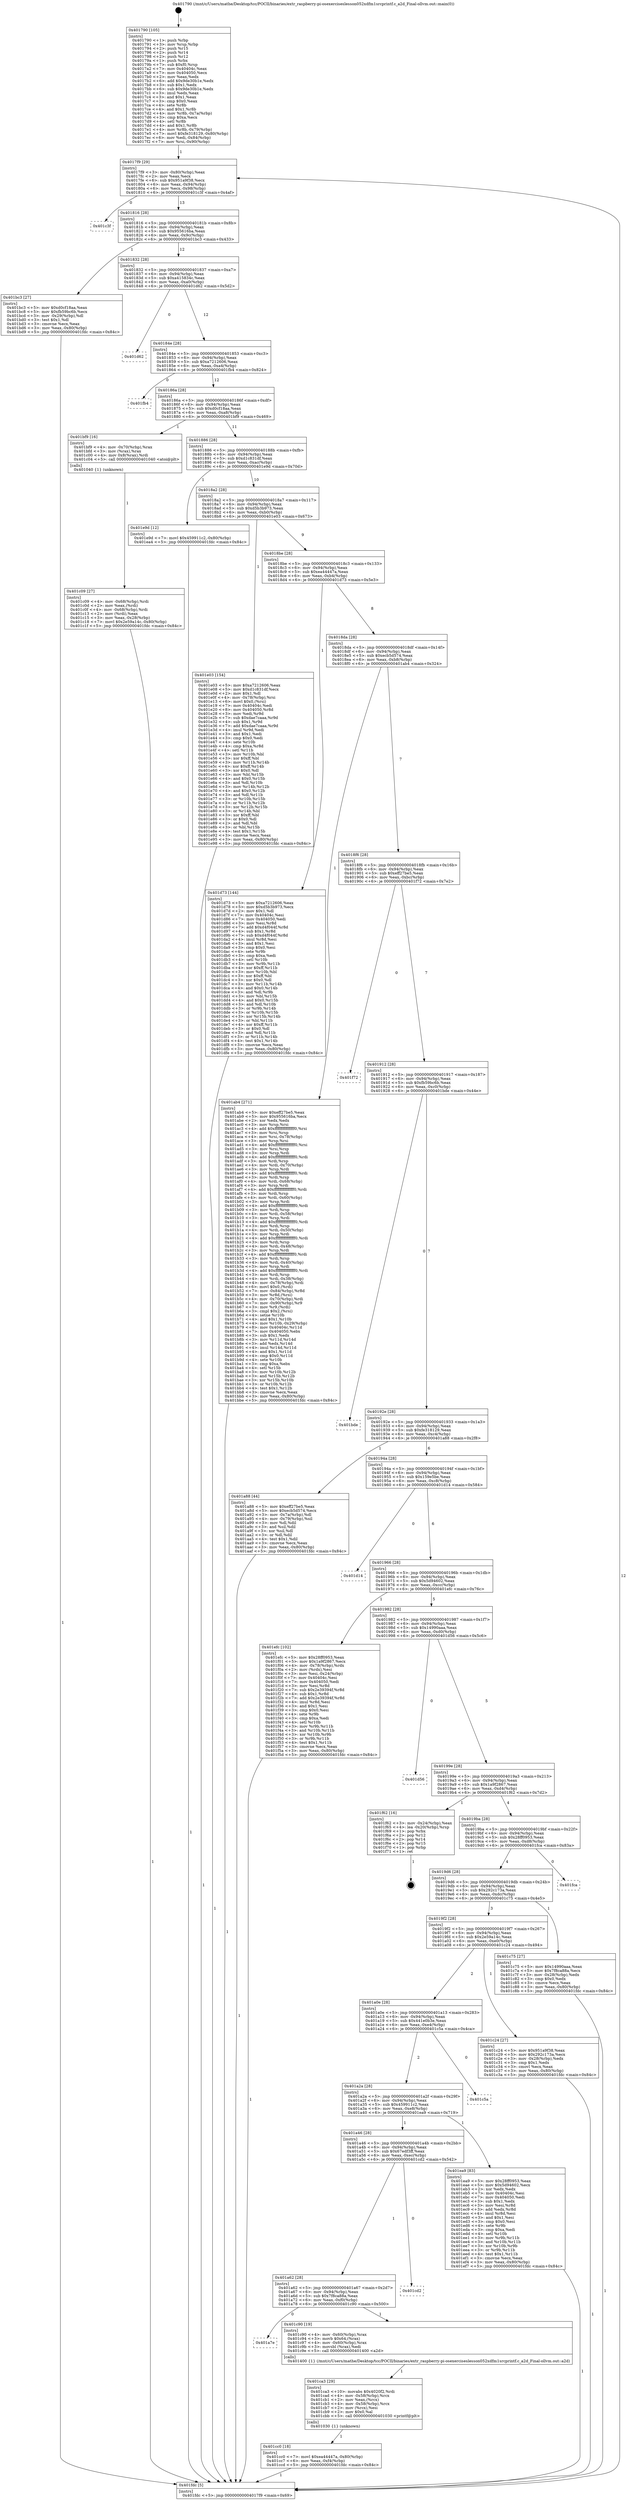 digraph "0x401790" {
  label = "0x401790 (/mnt/c/Users/mathe/Desktop/tcc/POCII/binaries/extr_raspberry-pi-osexerciseslesson052xdfm1srcprintf.c_a2d_Final-ollvm.out::main(0))"
  labelloc = "t"
  node[shape=record]

  Entry [label="",width=0.3,height=0.3,shape=circle,fillcolor=black,style=filled]
  "0x4017f9" [label="{
     0x4017f9 [29]\l
     | [instrs]\l
     &nbsp;&nbsp;0x4017f9 \<+3\>: mov -0x80(%rbp),%eax\l
     &nbsp;&nbsp;0x4017fc \<+2\>: mov %eax,%ecx\l
     &nbsp;&nbsp;0x4017fe \<+6\>: sub $0x951a9f38,%ecx\l
     &nbsp;&nbsp;0x401804 \<+6\>: mov %eax,-0x94(%rbp)\l
     &nbsp;&nbsp;0x40180a \<+6\>: mov %ecx,-0x98(%rbp)\l
     &nbsp;&nbsp;0x401810 \<+6\>: je 0000000000401c3f \<main+0x4af\>\l
  }"]
  "0x401c3f" [label="{
     0x401c3f\l
  }", style=dashed]
  "0x401816" [label="{
     0x401816 [28]\l
     | [instrs]\l
     &nbsp;&nbsp;0x401816 \<+5\>: jmp 000000000040181b \<main+0x8b\>\l
     &nbsp;&nbsp;0x40181b \<+6\>: mov -0x94(%rbp),%eax\l
     &nbsp;&nbsp;0x401821 \<+5\>: sub $0x955616ba,%eax\l
     &nbsp;&nbsp;0x401826 \<+6\>: mov %eax,-0x9c(%rbp)\l
     &nbsp;&nbsp;0x40182c \<+6\>: je 0000000000401bc3 \<main+0x433\>\l
  }"]
  Exit [label="",width=0.3,height=0.3,shape=circle,fillcolor=black,style=filled,peripheries=2]
  "0x401bc3" [label="{
     0x401bc3 [27]\l
     | [instrs]\l
     &nbsp;&nbsp;0x401bc3 \<+5\>: mov $0xd0cf18aa,%eax\l
     &nbsp;&nbsp;0x401bc8 \<+5\>: mov $0xfb59bc6b,%ecx\l
     &nbsp;&nbsp;0x401bcd \<+3\>: mov -0x29(%rbp),%dl\l
     &nbsp;&nbsp;0x401bd0 \<+3\>: test $0x1,%dl\l
     &nbsp;&nbsp;0x401bd3 \<+3\>: cmovne %ecx,%eax\l
     &nbsp;&nbsp;0x401bd6 \<+3\>: mov %eax,-0x80(%rbp)\l
     &nbsp;&nbsp;0x401bd9 \<+5\>: jmp 0000000000401fdc \<main+0x84c\>\l
  }"]
  "0x401832" [label="{
     0x401832 [28]\l
     | [instrs]\l
     &nbsp;&nbsp;0x401832 \<+5\>: jmp 0000000000401837 \<main+0xa7\>\l
     &nbsp;&nbsp;0x401837 \<+6\>: mov -0x94(%rbp),%eax\l
     &nbsp;&nbsp;0x40183d \<+5\>: sub $0xa415834c,%eax\l
     &nbsp;&nbsp;0x401842 \<+6\>: mov %eax,-0xa0(%rbp)\l
     &nbsp;&nbsp;0x401848 \<+6\>: je 0000000000401d62 \<main+0x5d2\>\l
  }"]
  "0x401cc0" [label="{
     0x401cc0 [18]\l
     | [instrs]\l
     &nbsp;&nbsp;0x401cc0 \<+7\>: movl $0xea44447a,-0x80(%rbp)\l
     &nbsp;&nbsp;0x401cc7 \<+6\>: mov %eax,-0xf4(%rbp)\l
     &nbsp;&nbsp;0x401ccd \<+5\>: jmp 0000000000401fdc \<main+0x84c\>\l
  }"]
  "0x401d62" [label="{
     0x401d62\l
  }", style=dashed]
  "0x40184e" [label="{
     0x40184e [28]\l
     | [instrs]\l
     &nbsp;&nbsp;0x40184e \<+5\>: jmp 0000000000401853 \<main+0xc3\>\l
     &nbsp;&nbsp;0x401853 \<+6\>: mov -0x94(%rbp),%eax\l
     &nbsp;&nbsp;0x401859 \<+5\>: sub $0xa7212606,%eax\l
     &nbsp;&nbsp;0x40185e \<+6\>: mov %eax,-0xa4(%rbp)\l
     &nbsp;&nbsp;0x401864 \<+6\>: je 0000000000401fb4 \<main+0x824\>\l
  }"]
  "0x401ca3" [label="{
     0x401ca3 [29]\l
     | [instrs]\l
     &nbsp;&nbsp;0x401ca3 \<+10\>: movabs $0x4020f2,%rdi\l
     &nbsp;&nbsp;0x401cad \<+4\>: mov -0x58(%rbp),%rcx\l
     &nbsp;&nbsp;0x401cb1 \<+2\>: mov %eax,(%rcx)\l
     &nbsp;&nbsp;0x401cb3 \<+4\>: mov -0x58(%rbp),%rcx\l
     &nbsp;&nbsp;0x401cb7 \<+2\>: mov (%rcx),%esi\l
     &nbsp;&nbsp;0x401cb9 \<+2\>: mov $0x0,%al\l
     &nbsp;&nbsp;0x401cbb \<+5\>: call 0000000000401030 \<printf@plt\>\l
     | [calls]\l
     &nbsp;&nbsp;0x401030 \{1\} (unknown)\l
  }"]
  "0x401fb4" [label="{
     0x401fb4\l
  }", style=dashed]
  "0x40186a" [label="{
     0x40186a [28]\l
     | [instrs]\l
     &nbsp;&nbsp;0x40186a \<+5\>: jmp 000000000040186f \<main+0xdf\>\l
     &nbsp;&nbsp;0x40186f \<+6\>: mov -0x94(%rbp),%eax\l
     &nbsp;&nbsp;0x401875 \<+5\>: sub $0xd0cf18aa,%eax\l
     &nbsp;&nbsp;0x40187a \<+6\>: mov %eax,-0xa8(%rbp)\l
     &nbsp;&nbsp;0x401880 \<+6\>: je 0000000000401bf9 \<main+0x469\>\l
  }"]
  "0x401a7e" [label="{
     0x401a7e\l
  }", style=dashed]
  "0x401bf9" [label="{
     0x401bf9 [16]\l
     | [instrs]\l
     &nbsp;&nbsp;0x401bf9 \<+4\>: mov -0x70(%rbp),%rax\l
     &nbsp;&nbsp;0x401bfd \<+3\>: mov (%rax),%rax\l
     &nbsp;&nbsp;0x401c00 \<+4\>: mov 0x8(%rax),%rdi\l
     &nbsp;&nbsp;0x401c04 \<+5\>: call 0000000000401040 \<atoi@plt\>\l
     | [calls]\l
     &nbsp;&nbsp;0x401040 \{1\} (unknown)\l
  }"]
  "0x401886" [label="{
     0x401886 [28]\l
     | [instrs]\l
     &nbsp;&nbsp;0x401886 \<+5\>: jmp 000000000040188b \<main+0xfb\>\l
     &nbsp;&nbsp;0x40188b \<+6\>: mov -0x94(%rbp),%eax\l
     &nbsp;&nbsp;0x401891 \<+5\>: sub $0xd1c831df,%eax\l
     &nbsp;&nbsp;0x401896 \<+6\>: mov %eax,-0xac(%rbp)\l
     &nbsp;&nbsp;0x40189c \<+6\>: je 0000000000401e9d \<main+0x70d\>\l
  }"]
  "0x401c90" [label="{
     0x401c90 [19]\l
     | [instrs]\l
     &nbsp;&nbsp;0x401c90 \<+4\>: mov -0x60(%rbp),%rax\l
     &nbsp;&nbsp;0x401c94 \<+3\>: movb $0x64,(%rax)\l
     &nbsp;&nbsp;0x401c97 \<+4\>: mov -0x60(%rbp),%rax\l
     &nbsp;&nbsp;0x401c9b \<+3\>: movsbl (%rax),%edi\l
     &nbsp;&nbsp;0x401c9e \<+5\>: call 0000000000401400 \<a2d\>\l
     | [calls]\l
     &nbsp;&nbsp;0x401400 \{1\} (/mnt/c/Users/mathe/Desktop/tcc/POCII/binaries/extr_raspberry-pi-osexerciseslesson052xdfm1srcprintf.c_a2d_Final-ollvm.out::a2d)\l
  }"]
  "0x401e9d" [label="{
     0x401e9d [12]\l
     | [instrs]\l
     &nbsp;&nbsp;0x401e9d \<+7\>: movl $0x459911c2,-0x80(%rbp)\l
     &nbsp;&nbsp;0x401ea4 \<+5\>: jmp 0000000000401fdc \<main+0x84c\>\l
  }"]
  "0x4018a2" [label="{
     0x4018a2 [28]\l
     | [instrs]\l
     &nbsp;&nbsp;0x4018a2 \<+5\>: jmp 00000000004018a7 \<main+0x117\>\l
     &nbsp;&nbsp;0x4018a7 \<+6\>: mov -0x94(%rbp),%eax\l
     &nbsp;&nbsp;0x4018ad \<+5\>: sub $0xd5b3b973,%eax\l
     &nbsp;&nbsp;0x4018b2 \<+6\>: mov %eax,-0xb0(%rbp)\l
     &nbsp;&nbsp;0x4018b8 \<+6\>: je 0000000000401e03 \<main+0x673\>\l
  }"]
  "0x401a62" [label="{
     0x401a62 [28]\l
     | [instrs]\l
     &nbsp;&nbsp;0x401a62 \<+5\>: jmp 0000000000401a67 \<main+0x2d7\>\l
     &nbsp;&nbsp;0x401a67 \<+6\>: mov -0x94(%rbp),%eax\l
     &nbsp;&nbsp;0x401a6d \<+5\>: sub $0x7f8ca88a,%eax\l
     &nbsp;&nbsp;0x401a72 \<+6\>: mov %eax,-0xf0(%rbp)\l
     &nbsp;&nbsp;0x401a78 \<+6\>: je 0000000000401c90 \<main+0x500\>\l
  }"]
  "0x401e03" [label="{
     0x401e03 [154]\l
     | [instrs]\l
     &nbsp;&nbsp;0x401e03 \<+5\>: mov $0xa7212606,%eax\l
     &nbsp;&nbsp;0x401e08 \<+5\>: mov $0xd1c831df,%ecx\l
     &nbsp;&nbsp;0x401e0d \<+2\>: mov $0x1,%dl\l
     &nbsp;&nbsp;0x401e0f \<+4\>: mov -0x78(%rbp),%rsi\l
     &nbsp;&nbsp;0x401e13 \<+6\>: movl $0x0,(%rsi)\l
     &nbsp;&nbsp;0x401e19 \<+7\>: mov 0x40404c,%edi\l
     &nbsp;&nbsp;0x401e20 \<+8\>: mov 0x404050,%r8d\l
     &nbsp;&nbsp;0x401e28 \<+3\>: mov %edi,%r9d\l
     &nbsp;&nbsp;0x401e2b \<+7\>: sub $0xdae7caaa,%r9d\l
     &nbsp;&nbsp;0x401e32 \<+4\>: sub $0x1,%r9d\l
     &nbsp;&nbsp;0x401e36 \<+7\>: add $0xdae7caaa,%r9d\l
     &nbsp;&nbsp;0x401e3d \<+4\>: imul %r9d,%edi\l
     &nbsp;&nbsp;0x401e41 \<+3\>: and $0x1,%edi\l
     &nbsp;&nbsp;0x401e44 \<+3\>: cmp $0x0,%edi\l
     &nbsp;&nbsp;0x401e47 \<+4\>: sete %r10b\l
     &nbsp;&nbsp;0x401e4b \<+4\>: cmp $0xa,%r8d\l
     &nbsp;&nbsp;0x401e4f \<+4\>: setl %r11b\l
     &nbsp;&nbsp;0x401e53 \<+3\>: mov %r10b,%bl\l
     &nbsp;&nbsp;0x401e56 \<+3\>: xor $0xff,%bl\l
     &nbsp;&nbsp;0x401e59 \<+3\>: mov %r11b,%r14b\l
     &nbsp;&nbsp;0x401e5c \<+4\>: xor $0xff,%r14b\l
     &nbsp;&nbsp;0x401e60 \<+3\>: xor $0x0,%dl\l
     &nbsp;&nbsp;0x401e63 \<+3\>: mov %bl,%r15b\l
     &nbsp;&nbsp;0x401e66 \<+4\>: and $0x0,%r15b\l
     &nbsp;&nbsp;0x401e6a \<+3\>: and %dl,%r10b\l
     &nbsp;&nbsp;0x401e6d \<+3\>: mov %r14b,%r12b\l
     &nbsp;&nbsp;0x401e70 \<+4\>: and $0x0,%r12b\l
     &nbsp;&nbsp;0x401e74 \<+3\>: and %dl,%r11b\l
     &nbsp;&nbsp;0x401e77 \<+3\>: or %r10b,%r15b\l
     &nbsp;&nbsp;0x401e7a \<+3\>: or %r11b,%r12b\l
     &nbsp;&nbsp;0x401e7d \<+3\>: xor %r12b,%r15b\l
     &nbsp;&nbsp;0x401e80 \<+3\>: or %r14b,%bl\l
     &nbsp;&nbsp;0x401e83 \<+3\>: xor $0xff,%bl\l
     &nbsp;&nbsp;0x401e86 \<+3\>: or $0x0,%dl\l
     &nbsp;&nbsp;0x401e89 \<+2\>: and %dl,%bl\l
     &nbsp;&nbsp;0x401e8b \<+3\>: or %bl,%r15b\l
     &nbsp;&nbsp;0x401e8e \<+4\>: test $0x1,%r15b\l
     &nbsp;&nbsp;0x401e92 \<+3\>: cmovne %ecx,%eax\l
     &nbsp;&nbsp;0x401e95 \<+3\>: mov %eax,-0x80(%rbp)\l
     &nbsp;&nbsp;0x401e98 \<+5\>: jmp 0000000000401fdc \<main+0x84c\>\l
  }"]
  "0x4018be" [label="{
     0x4018be [28]\l
     | [instrs]\l
     &nbsp;&nbsp;0x4018be \<+5\>: jmp 00000000004018c3 \<main+0x133\>\l
     &nbsp;&nbsp;0x4018c3 \<+6\>: mov -0x94(%rbp),%eax\l
     &nbsp;&nbsp;0x4018c9 \<+5\>: sub $0xea44447a,%eax\l
     &nbsp;&nbsp;0x4018ce \<+6\>: mov %eax,-0xb4(%rbp)\l
     &nbsp;&nbsp;0x4018d4 \<+6\>: je 0000000000401d73 \<main+0x5e3\>\l
  }"]
  "0x401cd2" [label="{
     0x401cd2\l
  }", style=dashed]
  "0x401d73" [label="{
     0x401d73 [144]\l
     | [instrs]\l
     &nbsp;&nbsp;0x401d73 \<+5\>: mov $0xa7212606,%eax\l
     &nbsp;&nbsp;0x401d78 \<+5\>: mov $0xd5b3b973,%ecx\l
     &nbsp;&nbsp;0x401d7d \<+2\>: mov $0x1,%dl\l
     &nbsp;&nbsp;0x401d7f \<+7\>: mov 0x40404c,%esi\l
     &nbsp;&nbsp;0x401d86 \<+7\>: mov 0x404050,%edi\l
     &nbsp;&nbsp;0x401d8d \<+3\>: mov %esi,%r8d\l
     &nbsp;&nbsp;0x401d90 \<+7\>: add $0xd4f044f,%r8d\l
     &nbsp;&nbsp;0x401d97 \<+4\>: sub $0x1,%r8d\l
     &nbsp;&nbsp;0x401d9b \<+7\>: sub $0xd4f044f,%r8d\l
     &nbsp;&nbsp;0x401da2 \<+4\>: imul %r8d,%esi\l
     &nbsp;&nbsp;0x401da6 \<+3\>: and $0x1,%esi\l
     &nbsp;&nbsp;0x401da9 \<+3\>: cmp $0x0,%esi\l
     &nbsp;&nbsp;0x401dac \<+4\>: sete %r9b\l
     &nbsp;&nbsp;0x401db0 \<+3\>: cmp $0xa,%edi\l
     &nbsp;&nbsp;0x401db3 \<+4\>: setl %r10b\l
     &nbsp;&nbsp;0x401db7 \<+3\>: mov %r9b,%r11b\l
     &nbsp;&nbsp;0x401dba \<+4\>: xor $0xff,%r11b\l
     &nbsp;&nbsp;0x401dbe \<+3\>: mov %r10b,%bl\l
     &nbsp;&nbsp;0x401dc1 \<+3\>: xor $0xff,%bl\l
     &nbsp;&nbsp;0x401dc4 \<+3\>: xor $0x0,%dl\l
     &nbsp;&nbsp;0x401dc7 \<+3\>: mov %r11b,%r14b\l
     &nbsp;&nbsp;0x401dca \<+4\>: and $0x0,%r14b\l
     &nbsp;&nbsp;0x401dce \<+3\>: and %dl,%r9b\l
     &nbsp;&nbsp;0x401dd1 \<+3\>: mov %bl,%r15b\l
     &nbsp;&nbsp;0x401dd4 \<+4\>: and $0x0,%r15b\l
     &nbsp;&nbsp;0x401dd8 \<+3\>: and %dl,%r10b\l
     &nbsp;&nbsp;0x401ddb \<+3\>: or %r9b,%r14b\l
     &nbsp;&nbsp;0x401dde \<+3\>: or %r10b,%r15b\l
     &nbsp;&nbsp;0x401de1 \<+3\>: xor %r15b,%r14b\l
     &nbsp;&nbsp;0x401de4 \<+3\>: or %bl,%r11b\l
     &nbsp;&nbsp;0x401de7 \<+4\>: xor $0xff,%r11b\l
     &nbsp;&nbsp;0x401deb \<+3\>: or $0x0,%dl\l
     &nbsp;&nbsp;0x401dee \<+3\>: and %dl,%r11b\l
     &nbsp;&nbsp;0x401df1 \<+3\>: or %r11b,%r14b\l
     &nbsp;&nbsp;0x401df4 \<+4\>: test $0x1,%r14b\l
     &nbsp;&nbsp;0x401df8 \<+3\>: cmovne %ecx,%eax\l
     &nbsp;&nbsp;0x401dfb \<+3\>: mov %eax,-0x80(%rbp)\l
     &nbsp;&nbsp;0x401dfe \<+5\>: jmp 0000000000401fdc \<main+0x84c\>\l
  }"]
  "0x4018da" [label="{
     0x4018da [28]\l
     | [instrs]\l
     &nbsp;&nbsp;0x4018da \<+5\>: jmp 00000000004018df \<main+0x14f\>\l
     &nbsp;&nbsp;0x4018df \<+6\>: mov -0x94(%rbp),%eax\l
     &nbsp;&nbsp;0x4018e5 \<+5\>: sub $0xecb5d574,%eax\l
     &nbsp;&nbsp;0x4018ea \<+6\>: mov %eax,-0xb8(%rbp)\l
     &nbsp;&nbsp;0x4018f0 \<+6\>: je 0000000000401ab4 \<main+0x324\>\l
  }"]
  "0x401a46" [label="{
     0x401a46 [28]\l
     | [instrs]\l
     &nbsp;&nbsp;0x401a46 \<+5\>: jmp 0000000000401a4b \<main+0x2bb\>\l
     &nbsp;&nbsp;0x401a4b \<+6\>: mov -0x94(%rbp),%eax\l
     &nbsp;&nbsp;0x401a51 \<+5\>: sub $0x67edf3ff,%eax\l
     &nbsp;&nbsp;0x401a56 \<+6\>: mov %eax,-0xec(%rbp)\l
     &nbsp;&nbsp;0x401a5c \<+6\>: je 0000000000401cd2 \<main+0x542\>\l
  }"]
  "0x401ab4" [label="{
     0x401ab4 [271]\l
     | [instrs]\l
     &nbsp;&nbsp;0x401ab4 \<+5\>: mov $0xeff27be5,%eax\l
     &nbsp;&nbsp;0x401ab9 \<+5\>: mov $0x955616ba,%ecx\l
     &nbsp;&nbsp;0x401abe \<+2\>: xor %edx,%edx\l
     &nbsp;&nbsp;0x401ac0 \<+3\>: mov %rsp,%rsi\l
     &nbsp;&nbsp;0x401ac3 \<+4\>: add $0xfffffffffffffff0,%rsi\l
     &nbsp;&nbsp;0x401ac7 \<+3\>: mov %rsi,%rsp\l
     &nbsp;&nbsp;0x401aca \<+4\>: mov %rsi,-0x78(%rbp)\l
     &nbsp;&nbsp;0x401ace \<+3\>: mov %rsp,%rsi\l
     &nbsp;&nbsp;0x401ad1 \<+4\>: add $0xfffffffffffffff0,%rsi\l
     &nbsp;&nbsp;0x401ad5 \<+3\>: mov %rsi,%rsp\l
     &nbsp;&nbsp;0x401ad8 \<+3\>: mov %rsp,%rdi\l
     &nbsp;&nbsp;0x401adb \<+4\>: add $0xfffffffffffffff0,%rdi\l
     &nbsp;&nbsp;0x401adf \<+3\>: mov %rdi,%rsp\l
     &nbsp;&nbsp;0x401ae2 \<+4\>: mov %rdi,-0x70(%rbp)\l
     &nbsp;&nbsp;0x401ae6 \<+3\>: mov %rsp,%rdi\l
     &nbsp;&nbsp;0x401ae9 \<+4\>: add $0xfffffffffffffff0,%rdi\l
     &nbsp;&nbsp;0x401aed \<+3\>: mov %rdi,%rsp\l
     &nbsp;&nbsp;0x401af0 \<+4\>: mov %rdi,-0x68(%rbp)\l
     &nbsp;&nbsp;0x401af4 \<+3\>: mov %rsp,%rdi\l
     &nbsp;&nbsp;0x401af7 \<+4\>: add $0xfffffffffffffff0,%rdi\l
     &nbsp;&nbsp;0x401afb \<+3\>: mov %rdi,%rsp\l
     &nbsp;&nbsp;0x401afe \<+4\>: mov %rdi,-0x60(%rbp)\l
     &nbsp;&nbsp;0x401b02 \<+3\>: mov %rsp,%rdi\l
     &nbsp;&nbsp;0x401b05 \<+4\>: add $0xfffffffffffffff0,%rdi\l
     &nbsp;&nbsp;0x401b09 \<+3\>: mov %rdi,%rsp\l
     &nbsp;&nbsp;0x401b0c \<+4\>: mov %rdi,-0x58(%rbp)\l
     &nbsp;&nbsp;0x401b10 \<+3\>: mov %rsp,%rdi\l
     &nbsp;&nbsp;0x401b13 \<+4\>: add $0xfffffffffffffff0,%rdi\l
     &nbsp;&nbsp;0x401b17 \<+3\>: mov %rdi,%rsp\l
     &nbsp;&nbsp;0x401b1a \<+4\>: mov %rdi,-0x50(%rbp)\l
     &nbsp;&nbsp;0x401b1e \<+3\>: mov %rsp,%rdi\l
     &nbsp;&nbsp;0x401b21 \<+4\>: add $0xfffffffffffffff0,%rdi\l
     &nbsp;&nbsp;0x401b25 \<+3\>: mov %rdi,%rsp\l
     &nbsp;&nbsp;0x401b28 \<+4\>: mov %rdi,-0x48(%rbp)\l
     &nbsp;&nbsp;0x401b2c \<+3\>: mov %rsp,%rdi\l
     &nbsp;&nbsp;0x401b2f \<+4\>: add $0xfffffffffffffff0,%rdi\l
     &nbsp;&nbsp;0x401b33 \<+3\>: mov %rdi,%rsp\l
     &nbsp;&nbsp;0x401b36 \<+4\>: mov %rdi,-0x40(%rbp)\l
     &nbsp;&nbsp;0x401b3a \<+3\>: mov %rsp,%rdi\l
     &nbsp;&nbsp;0x401b3d \<+4\>: add $0xfffffffffffffff0,%rdi\l
     &nbsp;&nbsp;0x401b41 \<+3\>: mov %rdi,%rsp\l
     &nbsp;&nbsp;0x401b44 \<+4\>: mov %rdi,-0x38(%rbp)\l
     &nbsp;&nbsp;0x401b48 \<+4\>: mov -0x78(%rbp),%rdi\l
     &nbsp;&nbsp;0x401b4c \<+6\>: movl $0x0,(%rdi)\l
     &nbsp;&nbsp;0x401b52 \<+7\>: mov -0x84(%rbp),%r8d\l
     &nbsp;&nbsp;0x401b59 \<+3\>: mov %r8d,(%rsi)\l
     &nbsp;&nbsp;0x401b5c \<+4\>: mov -0x70(%rbp),%rdi\l
     &nbsp;&nbsp;0x401b60 \<+7\>: mov -0x90(%rbp),%r9\l
     &nbsp;&nbsp;0x401b67 \<+3\>: mov %r9,(%rdi)\l
     &nbsp;&nbsp;0x401b6a \<+3\>: cmpl $0x2,(%rsi)\l
     &nbsp;&nbsp;0x401b6d \<+4\>: setne %r10b\l
     &nbsp;&nbsp;0x401b71 \<+4\>: and $0x1,%r10b\l
     &nbsp;&nbsp;0x401b75 \<+4\>: mov %r10b,-0x29(%rbp)\l
     &nbsp;&nbsp;0x401b79 \<+8\>: mov 0x40404c,%r11d\l
     &nbsp;&nbsp;0x401b81 \<+7\>: mov 0x404050,%ebx\l
     &nbsp;&nbsp;0x401b88 \<+3\>: sub $0x1,%edx\l
     &nbsp;&nbsp;0x401b8b \<+3\>: mov %r11d,%r14d\l
     &nbsp;&nbsp;0x401b8e \<+3\>: add %edx,%r14d\l
     &nbsp;&nbsp;0x401b91 \<+4\>: imul %r14d,%r11d\l
     &nbsp;&nbsp;0x401b95 \<+4\>: and $0x1,%r11d\l
     &nbsp;&nbsp;0x401b99 \<+4\>: cmp $0x0,%r11d\l
     &nbsp;&nbsp;0x401b9d \<+4\>: sete %r10b\l
     &nbsp;&nbsp;0x401ba1 \<+3\>: cmp $0xa,%ebx\l
     &nbsp;&nbsp;0x401ba4 \<+4\>: setl %r15b\l
     &nbsp;&nbsp;0x401ba8 \<+3\>: mov %r10b,%r12b\l
     &nbsp;&nbsp;0x401bab \<+3\>: and %r15b,%r12b\l
     &nbsp;&nbsp;0x401bae \<+3\>: xor %r15b,%r10b\l
     &nbsp;&nbsp;0x401bb1 \<+3\>: or %r10b,%r12b\l
     &nbsp;&nbsp;0x401bb4 \<+4\>: test $0x1,%r12b\l
     &nbsp;&nbsp;0x401bb8 \<+3\>: cmovne %ecx,%eax\l
     &nbsp;&nbsp;0x401bbb \<+3\>: mov %eax,-0x80(%rbp)\l
     &nbsp;&nbsp;0x401bbe \<+5\>: jmp 0000000000401fdc \<main+0x84c\>\l
  }"]
  "0x4018f6" [label="{
     0x4018f6 [28]\l
     | [instrs]\l
     &nbsp;&nbsp;0x4018f6 \<+5\>: jmp 00000000004018fb \<main+0x16b\>\l
     &nbsp;&nbsp;0x4018fb \<+6\>: mov -0x94(%rbp),%eax\l
     &nbsp;&nbsp;0x401901 \<+5\>: sub $0xeff27be5,%eax\l
     &nbsp;&nbsp;0x401906 \<+6\>: mov %eax,-0xbc(%rbp)\l
     &nbsp;&nbsp;0x40190c \<+6\>: je 0000000000401f72 \<main+0x7e2\>\l
  }"]
  "0x401ea9" [label="{
     0x401ea9 [83]\l
     | [instrs]\l
     &nbsp;&nbsp;0x401ea9 \<+5\>: mov $0x28ff0953,%eax\l
     &nbsp;&nbsp;0x401eae \<+5\>: mov $0x5d94602,%ecx\l
     &nbsp;&nbsp;0x401eb3 \<+2\>: xor %edx,%edx\l
     &nbsp;&nbsp;0x401eb5 \<+7\>: mov 0x40404c,%esi\l
     &nbsp;&nbsp;0x401ebc \<+7\>: mov 0x404050,%edi\l
     &nbsp;&nbsp;0x401ec3 \<+3\>: sub $0x1,%edx\l
     &nbsp;&nbsp;0x401ec6 \<+3\>: mov %esi,%r8d\l
     &nbsp;&nbsp;0x401ec9 \<+3\>: add %edx,%r8d\l
     &nbsp;&nbsp;0x401ecc \<+4\>: imul %r8d,%esi\l
     &nbsp;&nbsp;0x401ed0 \<+3\>: and $0x1,%esi\l
     &nbsp;&nbsp;0x401ed3 \<+3\>: cmp $0x0,%esi\l
     &nbsp;&nbsp;0x401ed6 \<+4\>: sete %r9b\l
     &nbsp;&nbsp;0x401eda \<+3\>: cmp $0xa,%edi\l
     &nbsp;&nbsp;0x401edd \<+4\>: setl %r10b\l
     &nbsp;&nbsp;0x401ee1 \<+3\>: mov %r9b,%r11b\l
     &nbsp;&nbsp;0x401ee4 \<+3\>: and %r10b,%r11b\l
     &nbsp;&nbsp;0x401ee7 \<+3\>: xor %r10b,%r9b\l
     &nbsp;&nbsp;0x401eea \<+3\>: or %r9b,%r11b\l
     &nbsp;&nbsp;0x401eed \<+4\>: test $0x1,%r11b\l
     &nbsp;&nbsp;0x401ef1 \<+3\>: cmovne %ecx,%eax\l
     &nbsp;&nbsp;0x401ef4 \<+3\>: mov %eax,-0x80(%rbp)\l
     &nbsp;&nbsp;0x401ef7 \<+5\>: jmp 0000000000401fdc \<main+0x84c\>\l
  }"]
  "0x401f72" [label="{
     0x401f72\l
  }", style=dashed]
  "0x401912" [label="{
     0x401912 [28]\l
     | [instrs]\l
     &nbsp;&nbsp;0x401912 \<+5\>: jmp 0000000000401917 \<main+0x187\>\l
     &nbsp;&nbsp;0x401917 \<+6\>: mov -0x94(%rbp),%eax\l
     &nbsp;&nbsp;0x40191d \<+5\>: sub $0xfb59bc6b,%eax\l
     &nbsp;&nbsp;0x401922 \<+6\>: mov %eax,-0xc0(%rbp)\l
     &nbsp;&nbsp;0x401928 \<+6\>: je 0000000000401bde \<main+0x44e\>\l
  }"]
  "0x401a2a" [label="{
     0x401a2a [28]\l
     | [instrs]\l
     &nbsp;&nbsp;0x401a2a \<+5\>: jmp 0000000000401a2f \<main+0x29f\>\l
     &nbsp;&nbsp;0x401a2f \<+6\>: mov -0x94(%rbp),%eax\l
     &nbsp;&nbsp;0x401a35 \<+5\>: sub $0x459911c2,%eax\l
     &nbsp;&nbsp;0x401a3a \<+6\>: mov %eax,-0xe8(%rbp)\l
     &nbsp;&nbsp;0x401a40 \<+6\>: je 0000000000401ea9 \<main+0x719\>\l
  }"]
  "0x401bde" [label="{
     0x401bde\l
  }", style=dashed]
  "0x40192e" [label="{
     0x40192e [28]\l
     | [instrs]\l
     &nbsp;&nbsp;0x40192e \<+5\>: jmp 0000000000401933 \<main+0x1a3\>\l
     &nbsp;&nbsp;0x401933 \<+6\>: mov -0x94(%rbp),%eax\l
     &nbsp;&nbsp;0x401939 \<+5\>: sub $0xfe318129,%eax\l
     &nbsp;&nbsp;0x40193e \<+6\>: mov %eax,-0xc4(%rbp)\l
     &nbsp;&nbsp;0x401944 \<+6\>: je 0000000000401a88 \<main+0x2f8\>\l
  }"]
  "0x401c5a" [label="{
     0x401c5a\l
  }", style=dashed]
  "0x401a88" [label="{
     0x401a88 [44]\l
     | [instrs]\l
     &nbsp;&nbsp;0x401a88 \<+5\>: mov $0xeff27be5,%eax\l
     &nbsp;&nbsp;0x401a8d \<+5\>: mov $0xecb5d574,%ecx\l
     &nbsp;&nbsp;0x401a92 \<+3\>: mov -0x7a(%rbp),%dl\l
     &nbsp;&nbsp;0x401a95 \<+4\>: mov -0x79(%rbp),%sil\l
     &nbsp;&nbsp;0x401a99 \<+3\>: mov %dl,%dil\l
     &nbsp;&nbsp;0x401a9c \<+3\>: and %sil,%dil\l
     &nbsp;&nbsp;0x401a9f \<+3\>: xor %sil,%dl\l
     &nbsp;&nbsp;0x401aa2 \<+3\>: or %dl,%dil\l
     &nbsp;&nbsp;0x401aa5 \<+4\>: test $0x1,%dil\l
     &nbsp;&nbsp;0x401aa9 \<+3\>: cmovne %ecx,%eax\l
     &nbsp;&nbsp;0x401aac \<+3\>: mov %eax,-0x80(%rbp)\l
     &nbsp;&nbsp;0x401aaf \<+5\>: jmp 0000000000401fdc \<main+0x84c\>\l
  }"]
  "0x40194a" [label="{
     0x40194a [28]\l
     | [instrs]\l
     &nbsp;&nbsp;0x40194a \<+5\>: jmp 000000000040194f \<main+0x1bf\>\l
     &nbsp;&nbsp;0x40194f \<+6\>: mov -0x94(%rbp),%eax\l
     &nbsp;&nbsp;0x401955 \<+5\>: sub $0x159e5be,%eax\l
     &nbsp;&nbsp;0x40195a \<+6\>: mov %eax,-0xc8(%rbp)\l
     &nbsp;&nbsp;0x401960 \<+6\>: je 0000000000401d14 \<main+0x584\>\l
  }"]
  "0x401fdc" [label="{
     0x401fdc [5]\l
     | [instrs]\l
     &nbsp;&nbsp;0x401fdc \<+5\>: jmp 00000000004017f9 \<main+0x69\>\l
  }"]
  "0x401790" [label="{
     0x401790 [105]\l
     | [instrs]\l
     &nbsp;&nbsp;0x401790 \<+1\>: push %rbp\l
     &nbsp;&nbsp;0x401791 \<+3\>: mov %rsp,%rbp\l
     &nbsp;&nbsp;0x401794 \<+2\>: push %r15\l
     &nbsp;&nbsp;0x401796 \<+2\>: push %r14\l
     &nbsp;&nbsp;0x401798 \<+2\>: push %r12\l
     &nbsp;&nbsp;0x40179a \<+1\>: push %rbx\l
     &nbsp;&nbsp;0x40179b \<+7\>: sub $0xf0,%rsp\l
     &nbsp;&nbsp;0x4017a2 \<+7\>: mov 0x40404c,%eax\l
     &nbsp;&nbsp;0x4017a9 \<+7\>: mov 0x404050,%ecx\l
     &nbsp;&nbsp;0x4017b0 \<+2\>: mov %eax,%edx\l
     &nbsp;&nbsp;0x4017b2 \<+6\>: add $0x9de30b1e,%edx\l
     &nbsp;&nbsp;0x4017b8 \<+3\>: sub $0x1,%edx\l
     &nbsp;&nbsp;0x4017bb \<+6\>: sub $0x9de30b1e,%edx\l
     &nbsp;&nbsp;0x4017c1 \<+3\>: imul %edx,%eax\l
     &nbsp;&nbsp;0x4017c4 \<+3\>: and $0x1,%eax\l
     &nbsp;&nbsp;0x4017c7 \<+3\>: cmp $0x0,%eax\l
     &nbsp;&nbsp;0x4017ca \<+4\>: sete %r8b\l
     &nbsp;&nbsp;0x4017ce \<+4\>: and $0x1,%r8b\l
     &nbsp;&nbsp;0x4017d2 \<+4\>: mov %r8b,-0x7a(%rbp)\l
     &nbsp;&nbsp;0x4017d6 \<+3\>: cmp $0xa,%ecx\l
     &nbsp;&nbsp;0x4017d9 \<+4\>: setl %r8b\l
     &nbsp;&nbsp;0x4017dd \<+4\>: and $0x1,%r8b\l
     &nbsp;&nbsp;0x4017e1 \<+4\>: mov %r8b,-0x79(%rbp)\l
     &nbsp;&nbsp;0x4017e5 \<+7\>: movl $0xfe318129,-0x80(%rbp)\l
     &nbsp;&nbsp;0x4017ec \<+6\>: mov %edi,-0x84(%rbp)\l
     &nbsp;&nbsp;0x4017f2 \<+7\>: mov %rsi,-0x90(%rbp)\l
  }"]
  "0x401a0e" [label="{
     0x401a0e [28]\l
     | [instrs]\l
     &nbsp;&nbsp;0x401a0e \<+5\>: jmp 0000000000401a13 \<main+0x283\>\l
     &nbsp;&nbsp;0x401a13 \<+6\>: mov -0x94(%rbp),%eax\l
     &nbsp;&nbsp;0x401a19 \<+5\>: sub $0x441e0b3e,%eax\l
     &nbsp;&nbsp;0x401a1e \<+6\>: mov %eax,-0xe4(%rbp)\l
     &nbsp;&nbsp;0x401a24 \<+6\>: je 0000000000401c5a \<main+0x4ca\>\l
  }"]
  "0x401c09" [label="{
     0x401c09 [27]\l
     | [instrs]\l
     &nbsp;&nbsp;0x401c09 \<+4\>: mov -0x68(%rbp),%rdi\l
     &nbsp;&nbsp;0x401c0d \<+2\>: mov %eax,(%rdi)\l
     &nbsp;&nbsp;0x401c0f \<+4\>: mov -0x68(%rbp),%rdi\l
     &nbsp;&nbsp;0x401c13 \<+2\>: mov (%rdi),%eax\l
     &nbsp;&nbsp;0x401c15 \<+3\>: mov %eax,-0x28(%rbp)\l
     &nbsp;&nbsp;0x401c18 \<+7\>: movl $0x2e59a14c,-0x80(%rbp)\l
     &nbsp;&nbsp;0x401c1f \<+5\>: jmp 0000000000401fdc \<main+0x84c\>\l
  }"]
  "0x401c24" [label="{
     0x401c24 [27]\l
     | [instrs]\l
     &nbsp;&nbsp;0x401c24 \<+5\>: mov $0x951a9f38,%eax\l
     &nbsp;&nbsp;0x401c29 \<+5\>: mov $0x292c173a,%ecx\l
     &nbsp;&nbsp;0x401c2e \<+3\>: mov -0x28(%rbp),%edx\l
     &nbsp;&nbsp;0x401c31 \<+3\>: cmp $0x1,%edx\l
     &nbsp;&nbsp;0x401c34 \<+3\>: cmovl %ecx,%eax\l
     &nbsp;&nbsp;0x401c37 \<+3\>: mov %eax,-0x80(%rbp)\l
     &nbsp;&nbsp;0x401c3a \<+5\>: jmp 0000000000401fdc \<main+0x84c\>\l
  }"]
  "0x401d14" [label="{
     0x401d14\l
  }", style=dashed]
  "0x401966" [label="{
     0x401966 [28]\l
     | [instrs]\l
     &nbsp;&nbsp;0x401966 \<+5\>: jmp 000000000040196b \<main+0x1db\>\l
     &nbsp;&nbsp;0x40196b \<+6\>: mov -0x94(%rbp),%eax\l
     &nbsp;&nbsp;0x401971 \<+5\>: sub $0x5d94602,%eax\l
     &nbsp;&nbsp;0x401976 \<+6\>: mov %eax,-0xcc(%rbp)\l
     &nbsp;&nbsp;0x40197c \<+6\>: je 0000000000401efc \<main+0x76c\>\l
  }"]
  "0x4019f2" [label="{
     0x4019f2 [28]\l
     | [instrs]\l
     &nbsp;&nbsp;0x4019f2 \<+5\>: jmp 00000000004019f7 \<main+0x267\>\l
     &nbsp;&nbsp;0x4019f7 \<+6\>: mov -0x94(%rbp),%eax\l
     &nbsp;&nbsp;0x4019fd \<+5\>: sub $0x2e59a14c,%eax\l
     &nbsp;&nbsp;0x401a02 \<+6\>: mov %eax,-0xe0(%rbp)\l
     &nbsp;&nbsp;0x401a08 \<+6\>: je 0000000000401c24 \<main+0x494\>\l
  }"]
  "0x401efc" [label="{
     0x401efc [102]\l
     | [instrs]\l
     &nbsp;&nbsp;0x401efc \<+5\>: mov $0x28ff0953,%eax\l
     &nbsp;&nbsp;0x401f01 \<+5\>: mov $0x1a9f2867,%ecx\l
     &nbsp;&nbsp;0x401f06 \<+4\>: mov -0x78(%rbp),%rdx\l
     &nbsp;&nbsp;0x401f0a \<+2\>: mov (%rdx),%esi\l
     &nbsp;&nbsp;0x401f0c \<+3\>: mov %esi,-0x24(%rbp)\l
     &nbsp;&nbsp;0x401f0f \<+7\>: mov 0x40404c,%esi\l
     &nbsp;&nbsp;0x401f16 \<+7\>: mov 0x404050,%edi\l
     &nbsp;&nbsp;0x401f1d \<+3\>: mov %esi,%r8d\l
     &nbsp;&nbsp;0x401f20 \<+7\>: sub $0x2e39394f,%r8d\l
     &nbsp;&nbsp;0x401f27 \<+4\>: sub $0x1,%r8d\l
     &nbsp;&nbsp;0x401f2b \<+7\>: add $0x2e39394f,%r8d\l
     &nbsp;&nbsp;0x401f32 \<+4\>: imul %r8d,%esi\l
     &nbsp;&nbsp;0x401f36 \<+3\>: and $0x1,%esi\l
     &nbsp;&nbsp;0x401f39 \<+3\>: cmp $0x0,%esi\l
     &nbsp;&nbsp;0x401f3c \<+4\>: sete %r9b\l
     &nbsp;&nbsp;0x401f40 \<+3\>: cmp $0xa,%edi\l
     &nbsp;&nbsp;0x401f43 \<+4\>: setl %r10b\l
     &nbsp;&nbsp;0x401f47 \<+3\>: mov %r9b,%r11b\l
     &nbsp;&nbsp;0x401f4a \<+3\>: and %r10b,%r11b\l
     &nbsp;&nbsp;0x401f4d \<+3\>: xor %r10b,%r9b\l
     &nbsp;&nbsp;0x401f50 \<+3\>: or %r9b,%r11b\l
     &nbsp;&nbsp;0x401f53 \<+4\>: test $0x1,%r11b\l
     &nbsp;&nbsp;0x401f57 \<+3\>: cmovne %ecx,%eax\l
     &nbsp;&nbsp;0x401f5a \<+3\>: mov %eax,-0x80(%rbp)\l
     &nbsp;&nbsp;0x401f5d \<+5\>: jmp 0000000000401fdc \<main+0x84c\>\l
  }"]
  "0x401982" [label="{
     0x401982 [28]\l
     | [instrs]\l
     &nbsp;&nbsp;0x401982 \<+5\>: jmp 0000000000401987 \<main+0x1f7\>\l
     &nbsp;&nbsp;0x401987 \<+6\>: mov -0x94(%rbp),%eax\l
     &nbsp;&nbsp;0x40198d \<+5\>: sub $0x14990aaa,%eax\l
     &nbsp;&nbsp;0x401992 \<+6\>: mov %eax,-0xd0(%rbp)\l
     &nbsp;&nbsp;0x401998 \<+6\>: je 0000000000401d56 \<main+0x5c6\>\l
  }"]
  "0x401c75" [label="{
     0x401c75 [27]\l
     | [instrs]\l
     &nbsp;&nbsp;0x401c75 \<+5\>: mov $0x14990aaa,%eax\l
     &nbsp;&nbsp;0x401c7a \<+5\>: mov $0x7f8ca88a,%ecx\l
     &nbsp;&nbsp;0x401c7f \<+3\>: mov -0x28(%rbp),%edx\l
     &nbsp;&nbsp;0x401c82 \<+3\>: cmp $0x0,%edx\l
     &nbsp;&nbsp;0x401c85 \<+3\>: cmove %ecx,%eax\l
     &nbsp;&nbsp;0x401c88 \<+3\>: mov %eax,-0x80(%rbp)\l
     &nbsp;&nbsp;0x401c8b \<+5\>: jmp 0000000000401fdc \<main+0x84c\>\l
  }"]
  "0x401d56" [label="{
     0x401d56\l
  }", style=dashed]
  "0x40199e" [label="{
     0x40199e [28]\l
     | [instrs]\l
     &nbsp;&nbsp;0x40199e \<+5\>: jmp 00000000004019a3 \<main+0x213\>\l
     &nbsp;&nbsp;0x4019a3 \<+6\>: mov -0x94(%rbp),%eax\l
     &nbsp;&nbsp;0x4019a9 \<+5\>: sub $0x1a9f2867,%eax\l
     &nbsp;&nbsp;0x4019ae \<+6\>: mov %eax,-0xd4(%rbp)\l
     &nbsp;&nbsp;0x4019b4 \<+6\>: je 0000000000401f62 \<main+0x7d2\>\l
  }"]
  "0x4019d6" [label="{
     0x4019d6 [28]\l
     | [instrs]\l
     &nbsp;&nbsp;0x4019d6 \<+5\>: jmp 00000000004019db \<main+0x24b\>\l
     &nbsp;&nbsp;0x4019db \<+6\>: mov -0x94(%rbp),%eax\l
     &nbsp;&nbsp;0x4019e1 \<+5\>: sub $0x292c173a,%eax\l
     &nbsp;&nbsp;0x4019e6 \<+6\>: mov %eax,-0xdc(%rbp)\l
     &nbsp;&nbsp;0x4019ec \<+6\>: je 0000000000401c75 \<main+0x4e5\>\l
  }"]
  "0x401f62" [label="{
     0x401f62 [16]\l
     | [instrs]\l
     &nbsp;&nbsp;0x401f62 \<+3\>: mov -0x24(%rbp),%eax\l
     &nbsp;&nbsp;0x401f65 \<+4\>: lea -0x20(%rbp),%rsp\l
     &nbsp;&nbsp;0x401f69 \<+1\>: pop %rbx\l
     &nbsp;&nbsp;0x401f6a \<+2\>: pop %r12\l
     &nbsp;&nbsp;0x401f6c \<+2\>: pop %r14\l
     &nbsp;&nbsp;0x401f6e \<+2\>: pop %r15\l
     &nbsp;&nbsp;0x401f70 \<+1\>: pop %rbp\l
     &nbsp;&nbsp;0x401f71 \<+1\>: ret\l
  }"]
  "0x4019ba" [label="{
     0x4019ba [28]\l
     | [instrs]\l
     &nbsp;&nbsp;0x4019ba \<+5\>: jmp 00000000004019bf \<main+0x22f\>\l
     &nbsp;&nbsp;0x4019bf \<+6\>: mov -0x94(%rbp),%eax\l
     &nbsp;&nbsp;0x4019c5 \<+5\>: sub $0x28ff0953,%eax\l
     &nbsp;&nbsp;0x4019ca \<+6\>: mov %eax,-0xd8(%rbp)\l
     &nbsp;&nbsp;0x4019d0 \<+6\>: je 0000000000401fca \<main+0x83a\>\l
  }"]
  "0x401fca" [label="{
     0x401fca\l
  }", style=dashed]
  Entry -> "0x401790" [label=" 1"]
  "0x4017f9" -> "0x401c3f" [label=" 0"]
  "0x4017f9" -> "0x401816" [label=" 13"]
  "0x401f62" -> Exit [label=" 1"]
  "0x401816" -> "0x401bc3" [label=" 1"]
  "0x401816" -> "0x401832" [label=" 12"]
  "0x401efc" -> "0x401fdc" [label=" 1"]
  "0x401832" -> "0x401d62" [label=" 0"]
  "0x401832" -> "0x40184e" [label=" 12"]
  "0x401ea9" -> "0x401fdc" [label=" 1"]
  "0x40184e" -> "0x401fb4" [label=" 0"]
  "0x40184e" -> "0x40186a" [label=" 12"]
  "0x401e9d" -> "0x401fdc" [label=" 1"]
  "0x40186a" -> "0x401bf9" [label=" 1"]
  "0x40186a" -> "0x401886" [label=" 11"]
  "0x401e03" -> "0x401fdc" [label=" 1"]
  "0x401886" -> "0x401e9d" [label=" 1"]
  "0x401886" -> "0x4018a2" [label=" 10"]
  "0x401d73" -> "0x401fdc" [label=" 1"]
  "0x4018a2" -> "0x401e03" [label=" 1"]
  "0x4018a2" -> "0x4018be" [label=" 9"]
  "0x401ca3" -> "0x401cc0" [label=" 1"]
  "0x4018be" -> "0x401d73" [label=" 1"]
  "0x4018be" -> "0x4018da" [label=" 8"]
  "0x401c90" -> "0x401ca3" [label=" 1"]
  "0x4018da" -> "0x401ab4" [label=" 1"]
  "0x4018da" -> "0x4018f6" [label=" 7"]
  "0x401a62" -> "0x401c90" [label=" 1"]
  "0x4018f6" -> "0x401f72" [label=" 0"]
  "0x4018f6" -> "0x401912" [label=" 7"]
  "0x401cc0" -> "0x401fdc" [label=" 1"]
  "0x401912" -> "0x401bde" [label=" 0"]
  "0x401912" -> "0x40192e" [label=" 7"]
  "0x401a46" -> "0x401cd2" [label=" 0"]
  "0x40192e" -> "0x401a88" [label=" 1"]
  "0x40192e" -> "0x40194a" [label=" 6"]
  "0x401a88" -> "0x401fdc" [label=" 1"]
  "0x401790" -> "0x4017f9" [label=" 1"]
  "0x401fdc" -> "0x4017f9" [label=" 12"]
  "0x401a62" -> "0x401a7e" [label=" 0"]
  "0x401ab4" -> "0x401fdc" [label=" 1"]
  "0x401bc3" -> "0x401fdc" [label=" 1"]
  "0x401bf9" -> "0x401c09" [label=" 1"]
  "0x401c09" -> "0x401fdc" [label=" 1"]
  "0x401a2a" -> "0x401ea9" [label=" 1"]
  "0x40194a" -> "0x401d14" [label=" 0"]
  "0x40194a" -> "0x401966" [label=" 6"]
  "0x401a46" -> "0x401a62" [label=" 1"]
  "0x401966" -> "0x401efc" [label=" 1"]
  "0x401966" -> "0x401982" [label=" 5"]
  "0x401a0e" -> "0x401c5a" [label=" 0"]
  "0x401982" -> "0x401d56" [label=" 0"]
  "0x401982" -> "0x40199e" [label=" 5"]
  "0x401a2a" -> "0x401a46" [label=" 1"]
  "0x40199e" -> "0x401f62" [label=" 1"]
  "0x40199e" -> "0x4019ba" [label=" 4"]
  "0x401c24" -> "0x401fdc" [label=" 1"]
  "0x4019ba" -> "0x401fca" [label=" 0"]
  "0x4019ba" -> "0x4019d6" [label=" 4"]
  "0x401c75" -> "0x401fdc" [label=" 1"]
  "0x4019d6" -> "0x401c75" [label=" 1"]
  "0x4019d6" -> "0x4019f2" [label=" 3"]
  "0x401a0e" -> "0x401a2a" [label=" 2"]
  "0x4019f2" -> "0x401c24" [label=" 1"]
  "0x4019f2" -> "0x401a0e" [label=" 2"]
}
